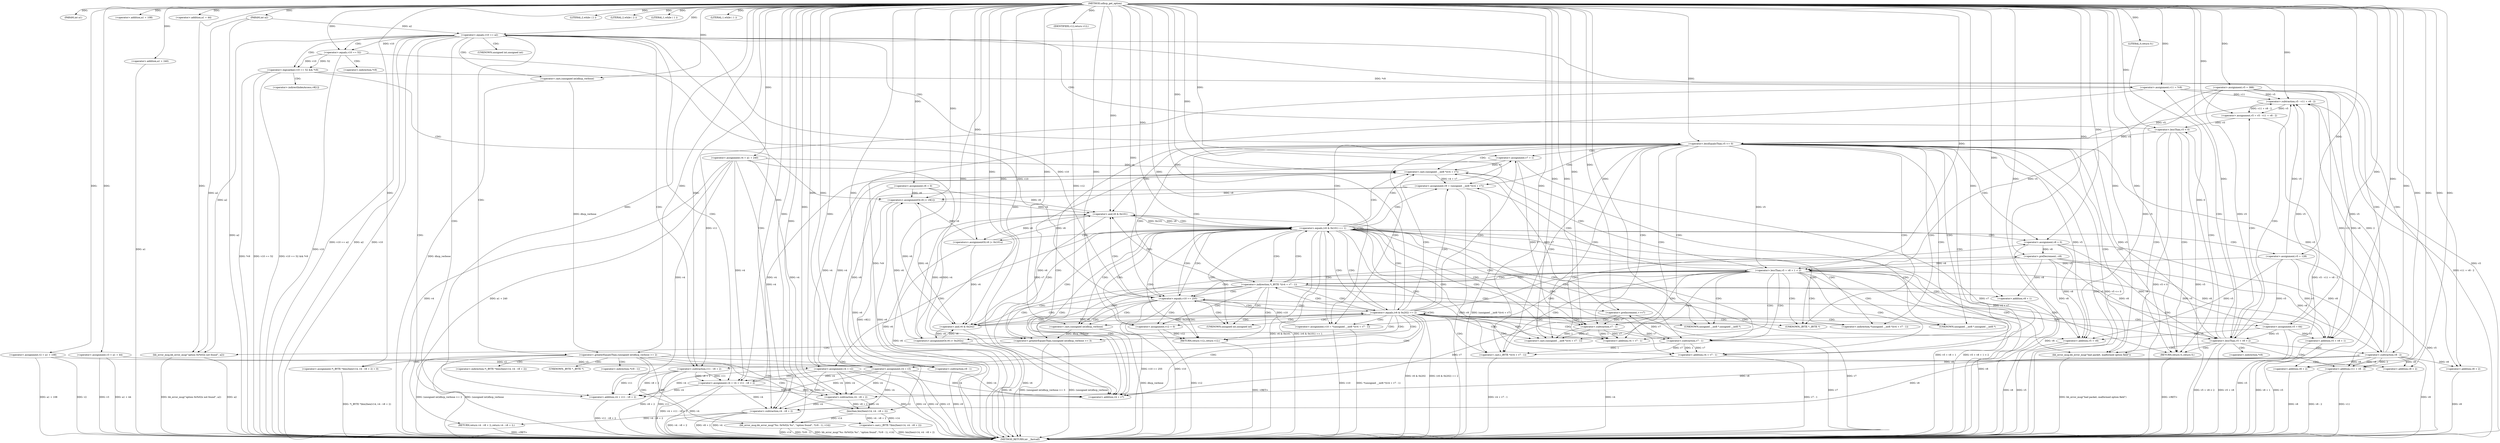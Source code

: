 digraph udhcp_get_option {  
"1000113" [label = "(METHOD,udhcp_get_option)" ]
"1000357" [label = "(METHOD_RETURN,int __fastcall)" ]
"1000114" [label = "(PARAM,int a1)" ]
"1000115" [label = "(PARAM,int a2)" ]
"1000129" [label = "(<operator>.assignment,v2 = a1 + 108)" ]
"1000131" [label = "(<operator>.addition,a1 + 108)" ]
"1000134" [label = "(<operator>.assignment,v3 = a1 + 44)" ]
"1000136" [label = "(<operator>.addition,a1 + 44)" ]
"1000139" [label = "(<operator>.assignment,v4 = a1 + 240)" ]
"1000141" [label = "(<operator>.addition,a1 + 240)" ]
"1000144" [label = "(<operator>.assignment,v5 = 388)" ]
"1000147" [label = "(<operator>.assignment,v6 = 0)" ]
"1000151" [label = "(LITERAL,2,while ( 2 ))" ]
"1000154" [label = "(LITERAL,2,while ( 2 ))" ]
"1000157" [label = "(LITERAL,1,while ( 1 ))" ]
"1000159" [label = "(<operator>.assignment,v7 = 1)" ]
"1000162" [label = "(<operator>.assignment,v8 = 0)" ]
"1000166" [label = "(LITERAL,1,while ( 1 ))" ]
"1000168" [label = "(<operator>.assignment,v9 = (unsigned __int8 *)(v4 + v7))" ]
"1000170" [label = "(<operator>.cast,(unsigned __int8 *)(v4 + v7))" ]
"1000172" [label = "(<operator>.addition,v4 + v7)" ]
"1000175" [label = "(<operator>.assignment,v10 = *(unsigned __int8 *)(v4 + v7 - 1))" ]
"1000178" [label = "(<operator>.cast,(unsigned __int8 *)(v4 + v7 - 1))" ]
"1000180" [label = "(<operator>.addition,v4 + v7 - 1)" ]
"1000182" [label = "(<operator>.subtraction,v7 - 1)" ]
"1000187" [label = "(<operator>.cast,(_BYTE *)(v4 + v7 - 1))" ]
"1000189" [label = "(<operator>.addition,v4 + v7 - 1)" ]
"1000191" [label = "(<operator>.subtraction,v7 - 1)" ]
"1000195" [label = "(<operator>.preDecrement,--v8)" ]
"1000197" [label = "(<operator>.preIncrement,++v7)" ]
"1000200" [label = "(<operator>.lessThan,v5 + v8 + 1 < 2)" ]
"1000201" [label = "(<operator>.addition,v5 + v8 + 1)" ]
"1000203" [label = "(<operator>.addition,v8 + 1)" ]
"1000209" [label = "(<operator>.equals,v10 == 255)" ]
"1000214" [label = "(<operator>.lessThan,v5 + v8 < 2)" ]
"1000215" [label = "(<operator>.addition,v5 + v8)" ]
"1000220" [label = "(<operator>.assignment,v11 = *v9)" ]
"1000224" [label = "(<operator>.assignment,v5 = v5 - v11 + v8 - 2)" ]
"1000226" [label = "(<operator>.subtraction,v5 - v11 + v8 - 2)" ]
"1000228" [label = "(<operator>.addition,v11 + v8 - 2)" ]
"1000230" [label = "(<operator>.subtraction,v8 - 2)" ]
"1000234" [label = "(<operator>.lessThan,v5 < 0)" ]
"1000239" [label = "(<operator>.equals,v10 == a2)" ]
"1000244" [label = "(<operator>.greaterEqualsThan,(unsigned int)dhcp_verbose >= 2)" ]
"1000245" [label = "(<operator>.cast,(unsigned int)dhcp_verbose)" ]
"1000250" [label = "(<operator>.assignment,*(_BYTE *)bin2hex(v14, v4 - v8 + 2) = 0)" ]
"1000252" [label = "(<operator>.cast,(_BYTE *)bin2hex(v14, v4 - v8 + 2))" ]
"1000254" [label = "(bin2hex,bin2hex(v14, v4 - v8 + 2))" ]
"1000256" [label = "(<operator>.subtraction,v4 - v8 + 2)" ]
"1000258" [label = "(<operator>.addition,v8 + 2)" ]
"1000262" [label = "(bb_error_msg,bb_error_msg(\"%s: 0x%02x %s\", \"option found\", *(v9 - 1), v14))" ]
"1000266" [label = "(<operator>.subtraction,v9 - 1)" ]
"1000270" [label = "(RETURN,return v4 - v8 + 2;,return v4 - v8 + 2;)" ]
"1000271" [label = "(<operator>.subtraction,v4 - v8 + 2)" ]
"1000273" [label = "(<operator>.addition,v8 + 2)" ]
"1000277" [label = "(<operator>.logicalAnd,v10 == 52 && *v9)" ]
"1000278" [label = "(<operator>.equals,v10 == 52)" ]
"1000283" [label = "(<operators>.assignmentOr,v6 |= v9[1])" ]
"1000288" [label = "(<operator>.assignment,v4 = v4 + v11 - v8 + 2)" ]
"1000290" [label = "(<operator>.addition,v4 + v11 - v8 + 2)" ]
"1000292" [label = "(<operator>.subtraction,v11 - v8 + 2)" ]
"1000294" [label = "(<operator>.addition,v8 + 2)" ]
"1000298" [label = "(<operator>.lessEqualsThan,v5 <= 0)" ]
"1000303" [label = "(bb_error_msg,bb_error_msg(\"bad packet, malformed option field\"))" ]
"1000305" [label = "(RETURN,return 0;,return 0;)" ]
"1000306" [label = "(LITERAL,0,return 0;)" ]
"1000308" [label = "(<operator>.equals,(v6 & 0x101) == 1)" ]
"1000309" [label = "(<operator>.and,v6 & 0x101)" ]
"1000314" [label = "(<operators>.assignmentOr,v6 |= 0x101u)" ]
"1000317" [label = "(<operator>.assignment,v5 = 128)" ]
"1000320" [label = "(<operator>.assignment,v4 = v2)" ]
"1000326" [label = "(<operator>.equals,(v6 & 0x202) == 2)" ]
"1000327" [label = "(<operator>.and,v6 & 0x202)" ]
"1000332" [label = "(<operators>.assignmentOr,v6 |= 0x202u)" ]
"1000335" [label = "(<operator>.assignment,v5 = 64)" ]
"1000338" [label = "(<operator>.assignment,v4 = v3)" ]
"1000343" [label = "(<operator>.assignment,v12 = 0)" ]
"1000347" [label = "(<operator>.greaterEqualsThan,(unsigned int)dhcp_verbose >= 3)" ]
"1000348" [label = "(<operator>.cast,(unsigned int)dhcp_verbose)" ]
"1000352" [label = "(bb_error_msg,bb_error_msg(\"option 0x%02x not found\", a2))" ]
"1000355" [label = "(RETURN,return v12;,return v12;)" ]
"1000356" [label = "(IDENTIFIER,v12,return v12;)" ]
"1000171" [label = "(UNKNOWN,unsigned __int8 *,unsigned __int8 *)" ]
"1000177" [label = "(<operator>.indirection,*(unsigned __int8 *)(v4 + v7 - 1))" ]
"1000179" [label = "(UNKNOWN,unsigned __int8 *,unsigned __int8 *)" ]
"1000186" [label = "(<operator>.indirection,*(_BYTE *)(v4 + v7 - 1))" ]
"1000188" [label = "(UNKNOWN,_BYTE *,_BYTE *)" ]
"1000222" [label = "(<operator>.indirection,*v9)" ]
"1000246" [label = "(UNKNOWN,unsigned int,unsigned int)" ]
"1000251" [label = "(<operator>.indirection,*(_BYTE *)bin2hex(v14, v4 - v8 + 2))" ]
"1000253" [label = "(UNKNOWN,_BYTE *,_BYTE *)" ]
"1000265" [label = "(<operator>.indirection,*(v9 - 1))" ]
"1000281" [label = "(<operator>.indirection,*v9)" ]
"1000285" [label = "(<operator>.indirectIndexAccess,v9[1])" ]
"1000349" [label = "(UNKNOWN,unsigned int,unsigned int)" ]
  "1000270" -> "1000357"  [ label = "DDG: <RET>"] 
  "1000214" -> "1000357"  [ label = "DDG: v5 + v8 < 2"] 
  "1000288" -> "1000357"  [ label = "DDG: v4"] 
  "1000326" -> "1000357"  [ label = "DDG: v6 & 0x202"] 
  "1000292" -> "1000357"  [ label = "DDG: v8 + 2"] 
  "1000134" -> "1000357"  [ label = "DDG: a1 + 44"] 
  "1000266" -> "1000357"  [ label = "DDG: v9"] 
  "1000200" -> "1000357"  [ label = "DDG: v5 + v8 + 1 < 2"] 
  "1000294" -> "1000357"  [ label = "DDG: v8"] 
  "1000347" -> "1000357"  [ label = "DDG: (unsigned int)dhcp_verbose"] 
  "1000189" -> "1000357"  [ label = "DDG: v7 - 1"] 
  "1000320" -> "1000357"  [ label = "DDG: v2"] 
  "1000201" -> "1000357"  [ label = "DDG: v8 + 1"] 
  "1000162" -> "1000357"  [ label = "DDG: v8"] 
  "1000352" -> "1000357"  [ label = "DDG: bb_error_msg(\"option 0x%02x not found\", a2)"] 
  "1000187" -> "1000357"  [ label = "DDG: v4 + v7 - 1"] 
  "1000239" -> "1000357"  [ label = "DDG: v10 == a2"] 
  "1000244" -> "1000357"  [ label = "DDG: (unsigned int)dhcp_verbose >= 2"] 
  "1000343" -> "1000357"  [ label = "DDG: v12"] 
  "1000320" -> "1000357"  [ label = "DDG: v4"] 
  "1000262" -> "1000357"  [ label = "DDG: v14"] 
  "1000262" -> "1000357"  [ label = "DDG: *(v9 - 1)"] 
  "1000308" -> "1000357"  [ label = "DDG: (v6 & 0x101) == 1"] 
  "1000141" -> "1000357"  [ label = "DDG: a1"] 
  "1000215" -> "1000357"  [ label = "DDG: v8"] 
  "1000228" -> "1000357"  [ label = "DDG: v8 - 2"] 
  "1000228" -> "1000357"  [ label = "DDG: v11"] 
  "1000288" -> "1000357"  [ label = "DDG: v4 + v11 - v8 + 2"] 
  "1000234" -> "1000357"  [ label = "DDG: v5 < 0"] 
  "1000298" -> "1000357"  [ label = "DDG: v5 <= 0"] 
  "1000129" -> "1000357"  [ label = "DDG: v2"] 
  "1000271" -> "1000357"  [ label = "DDG: v4"] 
  "1000273" -> "1000357"  [ label = "DDG: v8"] 
  "1000224" -> "1000357"  [ label = "DDG: v5 - v11 + v8 - 2"] 
  "1000239" -> "1000357"  [ label = "DDG: a2"] 
  "1000290" -> "1000357"  [ label = "DDG: v11 - v8 + 2"] 
  "1000203" -> "1000357"  [ label = "DDG: v8"] 
  "1000147" -> "1000357"  [ label = "DDG: v6"] 
  "1000309" -> "1000357"  [ label = "DDG: v6"] 
  "1000245" -> "1000357"  [ label = "DDG: dhcp_verbose"] 
  "1000189" -> "1000357"  [ label = "DDG: v4"] 
  "1000214" -> "1000357"  [ label = "DDG: v5 + v8"] 
  "1000277" -> "1000357"  [ label = "DDG: v10 == 52 && *v9"] 
  "1000115" -> "1000357"  [ label = "DDG: a2"] 
  "1000271" -> "1000357"  [ label = "DDG: v4 - v8 + 2"] 
  "1000348" -> "1000357"  [ label = "DDG: dhcp_verbose"] 
  "1000292" -> "1000357"  [ label = "DDG: v11"] 
  "1000220" -> "1000357"  [ label = "DDG: *v9"] 
  "1000278" -> "1000357"  [ label = "DDG: v10"] 
  "1000129" -> "1000357"  [ label = "DDG: a1 + 108"] 
  "1000168" -> "1000357"  [ label = "DDG: (unsigned __int8 *)(v4 + v7)"] 
  "1000303" -> "1000357"  [ label = "DDG: bb_error_msg(\"bad packet, malformed option field\")"] 
  "1000230" -> "1000357"  [ label = "DDG: v8"] 
  "1000197" -> "1000357"  [ label = "DDG: v7"] 
  "1000209" -> "1000357"  [ label = "DDG: v10 == 255"] 
  "1000314" -> "1000357"  [ label = "DDG: v6"] 
  "1000277" -> "1000357"  [ label = "DDG: *v9"] 
  "1000134" -> "1000357"  [ label = "DDG: v3"] 
  "1000139" -> "1000357"  [ label = "DDG: a1 + 240"] 
  "1000191" -> "1000357"  [ label = "DDG: v7"] 
  "1000200" -> "1000357"  [ label = "DDG: v5 + v8 + 1"] 
  "1000327" -> "1000357"  [ label = "DDG: v6"] 
  "1000335" -> "1000357"  [ label = "DDG: v5"] 
  "1000226" -> "1000357"  [ label = "DDG: v11 + v8 - 2"] 
  "1000271" -> "1000357"  [ label = "DDG: v8 + 2"] 
  "1000175" -> "1000357"  [ label = "DDG: *(unsigned __int8 *)(v4 + v7 - 1)"] 
  "1000175" -> "1000357"  [ label = "DDG: v10"] 
  "1000298" -> "1000357"  [ label = "DDG: v5"] 
  "1000168" -> "1000357"  [ label = "DDG: v9"] 
  "1000338" -> "1000357"  [ label = "DDG: v4"] 
  "1000352" -> "1000357"  [ label = "DDG: a2"] 
  "1000347" -> "1000357"  [ label = "DDG: (unsigned int)dhcp_verbose >= 3"] 
  "1000139" -> "1000357"  [ label = "DDG: v4"] 
  "1000277" -> "1000357"  [ label = "DDG: v10 == 52"] 
  "1000144" -> "1000357"  [ label = "DDG: v5"] 
  "1000215" -> "1000357"  [ label = "DDG: v5"] 
  "1000209" -> "1000357"  [ label = "DDG: v10"] 
  "1000283" -> "1000357"  [ label = "DDG: v6"] 
  "1000159" -> "1000357"  [ label = "DDG: v7"] 
  "1000338" -> "1000357"  [ label = "DDG: v3"] 
  "1000252" -> "1000357"  [ label = "DDG: bin2hex(v14, v4 - v8 + 2)"] 
  "1000308" -> "1000357"  [ label = "DDG: v6 & 0x101"] 
  "1000317" -> "1000357"  [ label = "DDG: v5"] 
  "1000326" -> "1000357"  [ label = "DDG: (v6 & 0x202) == 2"] 
  "1000170" -> "1000357"  [ label = "DDG: v4 + v7"] 
  "1000201" -> "1000357"  [ label = "DDG: v5"] 
  "1000262" -> "1000357"  [ label = "DDG: bb_error_msg(\"%s: 0x%02x %s\", \"option found\", *(v9 - 1), v14)"] 
  "1000239" -> "1000357"  [ label = "DDG: v10"] 
  "1000244" -> "1000357"  [ label = "DDG: (unsigned int)dhcp_verbose"] 
  "1000234" -> "1000357"  [ label = "DDG: v5"] 
  "1000283" -> "1000357"  [ label = "DDG: v9[1]"] 
  "1000250" -> "1000357"  [ label = "DDG: *(_BYTE *)bin2hex(v14, v4 - v8 + 2)"] 
  "1000332" -> "1000357"  [ label = "DDG: v6"] 
  "1000355" -> "1000357"  [ label = "DDG: <RET>"] 
  "1000305" -> "1000357"  [ label = "DDG: <RET>"] 
  "1000113" -> "1000114"  [ label = "DDG: "] 
  "1000113" -> "1000115"  [ label = "DDG: "] 
  "1000113" -> "1000129"  [ label = "DDG: "] 
  "1000113" -> "1000131"  [ label = "DDG: "] 
  "1000113" -> "1000134"  [ label = "DDG: "] 
  "1000113" -> "1000136"  [ label = "DDG: "] 
  "1000113" -> "1000139"  [ label = "DDG: "] 
  "1000113" -> "1000141"  [ label = "DDG: "] 
  "1000113" -> "1000144"  [ label = "DDG: "] 
  "1000113" -> "1000147"  [ label = "DDG: "] 
  "1000113" -> "1000151"  [ label = "DDG: "] 
  "1000113" -> "1000154"  [ label = "DDG: "] 
  "1000113" -> "1000157"  [ label = "DDG: "] 
  "1000113" -> "1000159"  [ label = "DDG: "] 
  "1000113" -> "1000162"  [ label = "DDG: "] 
  "1000113" -> "1000166"  [ label = "DDG: "] 
  "1000170" -> "1000168"  [ label = "DDG: v4 + v7"] 
  "1000113" -> "1000168"  [ label = "DDG: "] 
  "1000288" -> "1000170"  [ label = "DDG: v4"] 
  "1000320" -> "1000170"  [ label = "DDG: v4"] 
  "1000338" -> "1000170"  [ label = "DDG: v4"] 
  "1000139" -> "1000170"  [ label = "DDG: v4"] 
  "1000113" -> "1000170"  [ label = "DDG: "] 
  "1000197" -> "1000170"  [ label = "DDG: v7"] 
  "1000159" -> "1000170"  [ label = "DDG: v7"] 
  "1000288" -> "1000172"  [ label = "DDG: v4"] 
  "1000320" -> "1000172"  [ label = "DDG: v4"] 
  "1000338" -> "1000172"  [ label = "DDG: v4"] 
  "1000139" -> "1000172"  [ label = "DDG: v4"] 
  "1000113" -> "1000172"  [ label = "DDG: "] 
  "1000197" -> "1000172"  [ label = "DDG: v7"] 
  "1000159" -> "1000172"  [ label = "DDG: v7"] 
  "1000113" -> "1000175"  [ label = "DDG: "] 
  "1000113" -> "1000178"  [ label = "DDG: "] 
  "1000182" -> "1000178"  [ label = "DDG: v7"] 
  "1000182" -> "1000178"  [ label = "DDG: 1"] 
  "1000113" -> "1000180"  [ label = "DDG: "] 
  "1000182" -> "1000180"  [ label = "DDG: v7"] 
  "1000182" -> "1000180"  [ label = "DDG: 1"] 
  "1000113" -> "1000182"  [ label = "DDG: "] 
  "1000197" -> "1000182"  [ label = "DDG: v7"] 
  "1000159" -> "1000182"  [ label = "DDG: v7"] 
  "1000113" -> "1000187"  [ label = "DDG: "] 
  "1000191" -> "1000187"  [ label = "DDG: v7"] 
  "1000191" -> "1000187"  [ label = "DDG: 1"] 
  "1000113" -> "1000189"  [ label = "DDG: "] 
  "1000191" -> "1000189"  [ label = "DDG: v7"] 
  "1000191" -> "1000189"  [ label = "DDG: 1"] 
  "1000182" -> "1000191"  [ label = "DDG: v7"] 
  "1000113" -> "1000191"  [ label = "DDG: "] 
  "1000162" -> "1000195"  [ label = "DDG: v8"] 
  "1000113" -> "1000195"  [ label = "DDG: "] 
  "1000191" -> "1000197"  [ label = "DDG: v7"] 
  "1000113" -> "1000197"  [ label = "DDG: "] 
  "1000335" -> "1000200"  [ label = "DDG: v5"] 
  "1000298" -> "1000200"  [ label = "DDG: v5"] 
  "1000144" -> "1000200"  [ label = "DDG: v5"] 
  "1000317" -> "1000200"  [ label = "DDG: v5"] 
  "1000113" -> "1000200"  [ label = "DDG: "] 
  "1000195" -> "1000200"  [ label = "DDG: v8"] 
  "1000335" -> "1000201"  [ label = "DDG: v5"] 
  "1000298" -> "1000201"  [ label = "DDG: v5"] 
  "1000144" -> "1000201"  [ label = "DDG: v5"] 
  "1000317" -> "1000201"  [ label = "DDG: v5"] 
  "1000113" -> "1000201"  [ label = "DDG: "] 
  "1000195" -> "1000201"  [ label = "DDG: v8"] 
  "1000195" -> "1000203"  [ label = "DDG: v8"] 
  "1000113" -> "1000203"  [ label = "DDG: "] 
  "1000278" -> "1000209"  [ label = "DDG: v10"] 
  "1000175" -> "1000209"  [ label = "DDG: v10"] 
  "1000113" -> "1000209"  [ label = "DDG: "] 
  "1000335" -> "1000214"  [ label = "DDG: v5"] 
  "1000298" -> "1000214"  [ label = "DDG: v5"] 
  "1000144" -> "1000214"  [ label = "DDG: v5"] 
  "1000317" -> "1000214"  [ label = "DDG: v5"] 
  "1000113" -> "1000214"  [ label = "DDG: "] 
  "1000162" -> "1000214"  [ label = "DDG: v8"] 
  "1000195" -> "1000214"  [ label = "DDG: v8"] 
  "1000335" -> "1000215"  [ label = "DDG: v5"] 
  "1000298" -> "1000215"  [ label = "DDG: v5"] 
  "1000144" -> "1000215"  [ label = "DDG: v5"] 
  "1000317" -> "1000215"  [ label = "DDG: v5"] 
  "1000113" -> "1000215"  [ label = "DDG: "] 
  "1000162" -> "1000215"  [ label = "DDG: v8"] 
  "1000195" -> "1000215"  [ label = "DDG: v8"] 
  "1000277" -> "1000220"  [ label = "DDG: *v9"] 
  "1000113" -> "1000220"  [ label = "DDG: "] 
  "1000226" -> "1000224"  [ label = "DDG: v5"] 
  "1000226" -> "1000224"  [ label = "DDG: v11 + v8 - 2"] 
  "1000113" -> "1000224"  [ label = "DDG: "] 
  "1000113" -> "1000226"  [ label = "DDG: "] 
  "1000335" -> "1000226"  [ label = "DDG: v5"] 
  "1000298" -> "1000226"  [ label = "DDG: v5"] 
  "1000144" -> "1000226"  [ label = "DDG: v5"] 
  "1000317" -> "1000226"  [ label = "DDG: v5"] 
  "1000220" -> "1000226"  [ label = "DDG: v11"] 
  "1000230" -> "1000226"  [ label = "DDG: v8"] 
  "1000230" -> "1000226"  [ label = "DDG: 2"] 
  "1000220" -> "1000228"  [ label = "DDG: v11"] 
  "1000113" -> "1000228"  [ label = "DDG: "] 
  "1000230" -> "1000228"  [ label = "DDG: v8"] 
  "1000230" -> "1000228"  [ label = "DDG: 2"] 
  "1000113" -> "1000230"  [ label = "DDG: "] 
  "1000162" -> "1000230"  [ label = "DDG: v8"] 
  "1000195" -> "1000230"  [ label = "DDG: v8"] 
  "1000224" -> "1000234"  [ label = "DDG: v5"] 
  "1000113" -> "1000234"  [ label = "DDG: "] 
  "1000209" -> "1000239"  [ label = "DDG: v10"] 
  "1000113" -> "1000239"  [ label = "DDG: "] 
  "1000115" -> "1000239"  [ label = "DDG: a2"] 
  "1000245" -> "1000244"  [ label = "DDG: dhcp_verbose"] 
  "1000113" -> "1000245"  [ label = "DDG: "] 
  "1000113" -> "1000244"  [ label = "DDG: "] 
  "1000113" -> "1000250"  [ label = "DDG: "] 
  "1000254" -> "1000252"  [ label = "DDG: v14"] 
  "1000254" -> "1000252"  [ label = "DDG: v4 - v8 + 2"] 
  "1000113" -> "1000254"  [ label = "DDG: "] 
  "1000256" -> "1000254"  [ label = "DDG: v4"] 
  "1000256" -> "1000254"  [ label = "DDG: v8 + 2"] 
  "1000288" -> "1000256"  [ label = "DDG: v4"] 
  "1000320" -> "1000256"  [ label = "DDG: v4"] 
  "1000338" -> "1000256"  [ label = "DDG: v4"] 
  "1000139" -> "1000256"  [ label = "DDG: v4"] 
  "1000113" -> "1000256"  [ label = "DDG: "] 
  "1000230" -> "1000256"  [ label = "DDG: v8"] 
  "1000230" -> "1000258"  [ label = "DDG: v8"] 
  "1000113" -> "1000258"  [ label = "DDG: "] 
  "1000113" -> "1000262"  [ label = "DDG: "] 
  "1000168" -> "1000266"  [ label = "DDG: v9"] 
  "1000113" -> "1000266"  [ label = "DDG: "] 
  "1000254" -> "1000262"  [ label = "DDG: v14"] 
  "1000271" -> "1000270"  [ label = "DDG: v4 - v8 + 2"] 
  "1000288" -> "1000271"  [ label = "DDG: v4"] 
  "1000320" -> "1000271"  [ label = "DDG: v4"] 
  "1000256" -> "1000271"  [ label = "DDG: v4"] 
  "1000338" -> "1000271"  [ label = "DDG: v4"] 
  "1000139" -> "1000271"  [ label = "DDG: v4"] 
  "1000113" -> "1000271"  [ label = "DDG: "] 
  "1000230" -> "1000271"  [ label = "DDG: v8"] 
  "1000230" -> "1000273"  [ label = "DDG: v8"] 
  "1000113" -> "1000273"  [ label = "DDG: "] 
  "1000278" -> "1000277"  [ label = "DDG: v10"] 
  "1000278" -> "1000277"  [ label = "DDG: 52"] 
  "1000239" -> "1000278"  [ label = "DDG: v10"] 
  "1000113" -> "1000278"  [ label = "DDG: "] 
  "1000168" -> "1000283"  [ label = "DDG: v9"] 
  "1000147" -> "1000283"  [ label = "DDG: v6"] 
  "1000314" -> "1000283"  [ label = "DDG: v6"] 
  "1000332" -> "1000283"  [ label = "DDG: v6"] 
  "1000113" -> "1000283"  [ label = "DDG: "] 
  "1000320" -> "1000288"  [ label = "DDG: v4"] 
  "1000338" -> "1000288"  [ label = "DDG: v4"] 
  "1000139" -> "1000288"  [ label = "DDG: v4"] 
  "1000113" -> "1000288"  [ label = "DDG: "] 
  "1000292" -> "1000288"  [ label = "DDG: v11"] 
  "1000292" -> "1000288"  [ label = "DDG: v8 + 2"] 
  "1000288" -> "1000290"  [ label = "DDG: v4"] 
  "1000320" -> "1000290"  [ label = "DDG: v4"] 
  "1000338" -> "1000290"  [ label = "DDG: v4"] 
  "1000139" -> "1000290"  [ label = "DDG: v4"] 
  "1000113" -> "1000290"  [ label = "DDG: "] 
  "1000292" -> "1000290"  [ label = "DDG: v11"] 
  "1000292" -> "1000290"  [ label = "DDG: v8 + 2"] 
  "1000113" -> "1000292"  [ label = "DDG: "] 
  "1000220" -> "1000292"  [ label = "DDG: v11"] 
  "1000230" -> "1000292"  [ label = "DDG: v8"] 
  "1000230" -> "1000294"  [ label = "DDG: v8"] 
  "1000113" -> "1000294"  [ label = "DDG: "] 
  "1000234" -> "1000298"  [ label = "DDG: v5"] 
  "1000113" -> "1000298"  [ label = "DDG: "] 
  "1000113" -> "1000303"  [ label = "DDG: "] 
  "1000306" -> "1000305"  [ label = "DDG: 0"] 
  "1000113" -> "1000305"  [ label = "DDG: "] 
  "1000113" -> "1000306"  [ label = "DDG: "] 
  "1000309" -> "1000308"  [ label = "DDG: v6"] 
  "1000309" -> "1000308"  [ label = "DDG: 0x101"] 
  "1000147" -> "1000309"  [ label = "DDG: v6"] 
  "1000314" -> "1000309"  [ label = "DDG: v6"] 
  "1000283" -> "1000309"  [ label = "DDG: v6"] 
  "1000332" -> "1000309"  [ label = "DDG: v6"] 
  "1000113" -> "1000309"  [ label = "DDG: "] 
  "1000113" -> "1000308"  [ label = "DDG: "] 
  "1000113" -> "1000314"  [ label = "DDG: "] 
  "1000309" -> "1000314"  [ label = "DDG: v6"] 
  "1000113" -> "1000317"  [ label = "DDG: "] 
  "1000129" -> "1000320"  [ label = "DDG: v2"] 
  "1000113" -> "1000320"  [ label = "DDG: "] 
  "1000327" -> "1000326"  [ label = "DDG: v6"] 
  "1000327" -> "1000326"  [ label = "DDG: 0x202"] 
  "1000314" -> "1000327"  [ label = "DDG: v6"] 
  "1000283" -> "1000327"  [ label = "DDG: v6"] 
  "1000332" -> "1000327"  [ label = "DDG: v6"] 
  "1000309" -> "1000327"  [ label = "DDG: v6"] 
  "1000147" -> "1000327"  [ label = "DDG: v6"] 
  "1000113" -> "1000327"  [ label = "DDG: "] 
  "1000113" -> "1000326"  [ label = "DDG: "] 
  "1000113" -> "1000332"  [ label = "DDG: "] 
  "1000327" -> "1000332"  [ label = "DDG: v6"] 
  "1000113" -> "1000335"  [ label = "DDG: "] 
  "1000134" -> "1000338"  [ label = "DDG: v3"] 
  "1000113" -> "1000338"  [ label = "DDG: "] 
  "1000113" -> "1000343"  [ label = "DDG: "] 
  "1000348" -> "1000347"  [ label = "DDG: dhcp_verbose"] 
  "1000113" -> "1000348"  [ label = "DDG: "] 
  "1000113" -> "1000347"  [ label = "DDG: "] 
  "1000113" -> "1000352"  [ label = "DDG: "] 
  "1000239" -> "1000352"  [ label = "DDG: a2"] 
  "1000115" -> "1000352"  [ label = "DDG: a2"] 
  "1000356" -> "1000355"  [ label = "DDG: v12"] 
  "1000343" -> "1000355"  [ label = "DDG: v12"] 
  "1000113" -> "1000356"  [ label = "DDG: "] 
  "1000186" -> "1000203"  [ label = "CDG: "] 
  "1000186" -> "1000201"  [ label = "CDG: "] 
  "1000186" -> "1000200"  [ label = "CDG: "] 
  "1000186" -> "1000197"  [ label = "CDG: "] 
  "1000186" -> "1000195"  [ label = "CDG: "] 
  "1000186" -> "1000209"  [ label = "CDG: "] 
  "1000186" -> "1000309"  [ label = "CDG: "] 
  "1000186" -> "1000308"  [ label = "CDG: "] 
  "1000186" -> "1000327"  [ label = "CDG: "] 
  "1000186" -> "1000326"  [ label = "CDG: "] 
  "1000186" -> "1000349"  [ label = "CDG: "] 
  "1000186" -> "1000348"  [ label = "CDG: "] 
  "1000186" -> "1000347"  [ label = "CDG: "] 
  "1000186" -> "1000343"  [ label = "CDG: "] 
  "1000186" -> "1000355"  [ label = "CDG: "] 
  "1000200" -> "1000303"  [ label = "CDG: "] 
  "1000200" -> "1000305"  [ label = "CDG: "] 
  "1000200" -> "1000175"  [ label = "CDG: "] 
  "1000200" -> "1000172"  [ label = "CDG: "] 
  "1000200" -> "1000171"  [ label = "CDG: "] 
  "1000200" -> "1000170"  [ label = "CDG: "] 
  "1000200" -> "1000168"  [ label = "CDG: "] 
  "1000200" -> "1000191"  [ label = "CDG: "] 
  "1000200" -> "1000189"  [ label = "CDG: "] 
  "1000200" -> "1000188"  [ label = "CDG: "] 
  "1000200" -> "1000187"  [ label = "CDG: "] 
  "1000200" -> "1000186"  [ label = "CDG: "] 
  "1000200" -> "1000182"  [ label = "CDG: "] 
  "1000200" -> "1000180"  [ label = "CDG: "] 
  "1000200" -> "1000179"  [ label = "CDG: "] 
  "1000200" -> "1000178"  [ label = "CDG: "] 
  "1000200" -> "1000177"  [ label = "CDG: "] 
  "1000200" -> "1000209"  [ label = "CDG: "] 
  "1000209" -> "1000215"  [ label = "CDG: "] 
  "1000209" -> "1000214"  [ label = "CDG: "] 
  "1000209" -> "1000309"  [ label = "CDG: "] 
  "1000209" -> "1000308"  [ label = "CDG: "] 
  "1000209" -> "1000327"  [ label = "CDG: "] 
  "1000209" -> "1000326"  [ label = "CDG: "] 
  "1000209" -> "1000349"  [ label = "CDG: "] 
  "1000209" -> "1000348"  [ label = "CDG: "] 
  "1000209" -> "1000347"  [ label = "CDG: "] 
  "1000209" -> "1000343"  [ label = "CDG: "] 
  "1000209" -> "1000355"  [ label = "CDG: "] 
  "1000214" -> "1000224"  [ label = "CDG: "] 
  "1000214" -> "1000222"  [ label = "CDG: "] 
  "1000214" -> "1000220"  [ label = "CDG: "] 
  "1000214" -> "1000234"  [ label = "CDG: "] 
  "1000214" -> "1000230"  [ label = "CDG: "] 
  "1000214" -> "1000228"  [ label = "CDG: "] 
  "1000214" -> "1000226"  [ label = "CDG: "] 
  "1000214" -> "1000303"  [ label = "CDG: "] 
  "1000214" -> "1000305"  [ label = "CDG: "] 
  "1000234" -> "1000239"  [ label = "CDG: "] 
  "1000234" -> "1000303"  [ label = "CDG: "] 
  "1000234" -> "1000305"  [ label = "CDG: "] 
  "1000239" -> "1000246"  [ label = "CDG: "] 
  "1000239" -> "1000245"  [ label = "CDG: "] 
  "1000239" -> "1000244"  [ label = "CDG: "] 
  "1000239" -> "1000271"  [ label = "CDG: "] 
  "1000239" -> "1000270"  [ label = "CDG: "] 
  "1000239" -> "1000288"  [ label = "CDG: "] 
  "1000239" -> "1000278"  [ label = "CDG: "] 
  "1000239" -> "1000277"  [ label = "CDG: "] 
  "1000239" -> "1000273"  [ label = "CDG: "] 
  "1000239" -> "1000298"  [ label = "CDG: "] 
  "1000239" -> "1000294"  [ label = "CDG: "] 
  "1000239" -> "1000292"  [ label = "CDG: "] 
  "1000239" -> "1000290"  [ label = "CDG: "] 
  "1000244" -> "1000256"  [ label = "CDG: "] 
  "1000244" -> "1000254"  [ label = "CDG: "] 
  "1000244" -> "1000253"  [ label = "CDG: "] 
  "1000244" -> "1000252"  [ label = "CDG: "] 
  "1000244" -> "1000251"  [ label = "CDG: "] 
  "1000244" -> "1000250"  [ label = "CDG: "] 
  "1000244" -> "1000266"  [ label = "CDG: "] 
  "1000244" -> "1000265"  [ label = "CDG: "] 
  "1000244" -> "1000262"  [ label = "CDG: "] 
  "1000244" -> "1000258"  [ label = "CDG: "] 
  "1000277" -> "1000285"  [ label = "CDG: "] 
  "1000277" -> "1000283"  [ label = "CDG: "] 
  "1000278" -> "1000281"  [ label = "CDG: "] 
  "1000298" -> "1000303"  [ label = "CDG: "] 
  "1000298" -> "1000305"  [ label = "CDG: "] 
  "1000298" -> "1000162"  [ label = "CDG: "] 
  "1000298" -> "1000309"  [ label = "CDG: "] 
  "1000298" -> "1000308"  [ label = "CDG: "] 
  "1000298" -> "1000159"  [ label = "CDG: "] 
  "1000298" -> "1000175"  [ label = "CDG: "] 
  "1000298" -> "1000172"  [ label = "CDG: "] 
  "1000298" -> "1000171"  [ label = "CDG: "] 
  "1000298" -> "1000170"  [ label = "CDG: "] 
  "1000298" -> "1000168"  [ label = "CDG: "] 
  "1000298" -> "1000191"  [ label = "CDG: "] 
  "1000298" -> "1000189"  [ label = "CDG: "] 
  "1000298" -> "1000188"  [ label = "CDG: "] 
  "1000298" -> "1000187"  [ label = "CDG: "] 
  "1000298" -> "1000186"  [ label = "CDG: "] 
  "1000298" -> "1000182"  [ label = "CDG: "] 
  "1000298" -> "1000180"  [ label = "CDG: "] 
  "1000298" -> "1000179"  [ label = "CDG: "] 
  "1000298" -> "1000178"  [ label = "CDG: "] 
  "1000298" -> "1000177"  [ label = "CDG: "] 
  "1000298" -> "1000209"  [ label = "CDG: "] 
  "1000308" -> "1000320"  [ label = "CDG: "] 
  "1000308" -> "1000317"  [ label = "CDG: "] 
  "1000308" -> "1000314"  [ label = "CDG: "] 
  "1000308" -> "1000327"  [ label = "CDG: "] 
  "1000308" -> "1000326"  [ label = "CDG: "] 
  "1000308" -> "1000349"  [ label = "CDG: "] 
  "1000308" -> "1000348"  [ label = "CDG: "] 
  "1000308" -> "1000347"  [ label = "CDG: "] 
  "1000308" -> "1000343"  [ label = "CDG: "] 
  "1000308" -> "1000355"  [ label = "CDG: "] 
  "1000308" -> "1000162"  [ label = "CDG: "] 
  "1000308" -> "1000309"  [ label = "CDG: "] 
  "1000308" -> "1000308"  [ label = "CDG: "] 
  "1000308" -> "1000159"  [ label = "CDG: "] 
  "1000308" -> "1000175"  [ label = "CDG: "] 
  "1000308" -> "1000172"  [ label = "CDG: "] 
  "1000308" -> "1000171"  [ label = "CDG: "] 
  "1000308" -> "1000170"  [ label = "CDG: "] 
  "1000308" -> "1000168"  [ label = "CDG: "] 
  "1000308" -> "1000191"  [ label = "CDG: "] 
  "1000308" -> "1000189"  [ label = "CDG: "] 
  "1000308" -> "1000188"  [ label = "CDG: "] 
  "1000308" -> "1000187"  [ label = "CDG: "] 
  "1000308" -> "1000186"  [ label = "CDG: "] 
  "1000308" -> "1000182"  [ label = "CDG: "] 
  "1000308" -> "1000180"  [ label = "CDG: "] 
  "1000308" -> "1000179"  [ label = "CDG: "] 
  "1000308" -> "1000178"  [ label = "CDG: "] 
  "1000308" -> "1000177"  [ label = "CDG: "] 
  "1000308" -> "1000209"  [ label = "CDG: "] 
  "1000326" -> "1000335"  [ label = "CDG: "] 
  "1000326" -> "1000332"  [ label = "CDG: "] 
  "1000326" -> "1000349"  [ label = "CDG: "] 
  "1000326" -> "1000348"  [ label = "CDG: "] 
  "1000326" -> "1000347"  [ label = "CDG: "] 
  "1000326" -> "1000343"  [ label = "CDG: "] 
  "1000326" -> "1000338"  [ label = "CDG: "] 
  "1000326" -> "1000355"  [ label = "CDG: "] 
  "1000326" -> "1000327"  [ label = "CDG: "] 
  "1000326" -> "1000326"  [ label = "CDG: "] 
  "1000326" -> "1000162"  [ label = "CDG: "] 
  "1000326" -> "1000309"  [ label = "CDG: "] 
  "1000326" -> "1000308"  [ label = "CDG: "] 
  "1000326" -> "1000159"  [ label = "CDG: "] 
  "1000326" -> "1000175"  [ label = "CDG: "] 
  "1000326" -> "1000172"  [ label = "CDG: "] 
  "1000326" -> "1000171"  [ label = "CDG: "] 
  "1000326" -> "1000170"  [ label = "CDG: "] 
  "1000326" -> "1000168"  [ label = "CDG: "] 
  "1000326" -> "1000191"  [ label = "CDG: "] 
  "1000326" -> "1000189"  [ label = "CDG: "] 
  "1000326" -> "1000188"  [ label = "CDG: "] 
  "1000326" -> "1000187"  [ label = "CDG: "] 
  "1000326" -> "1000186"  [ label = "CDG: "] 
  "1000326" -> "1000182"  [ label = "CDG: "] 
  "1000326" -> "1000180"  [ label = "CDG: "] 
  "1000326" -> "1000179"  [ label = "CDG: "] 
  "1000326" -> "1000178"  [ label = "CDG: "] 
  "1000326" -> "1000177"  [ label = "CDG: "] 
  "1000326" -> "1000209"  [ label = "CDG: "] 
  "1000347" -> "1000352"  [ label = "CDG: "] 
}
